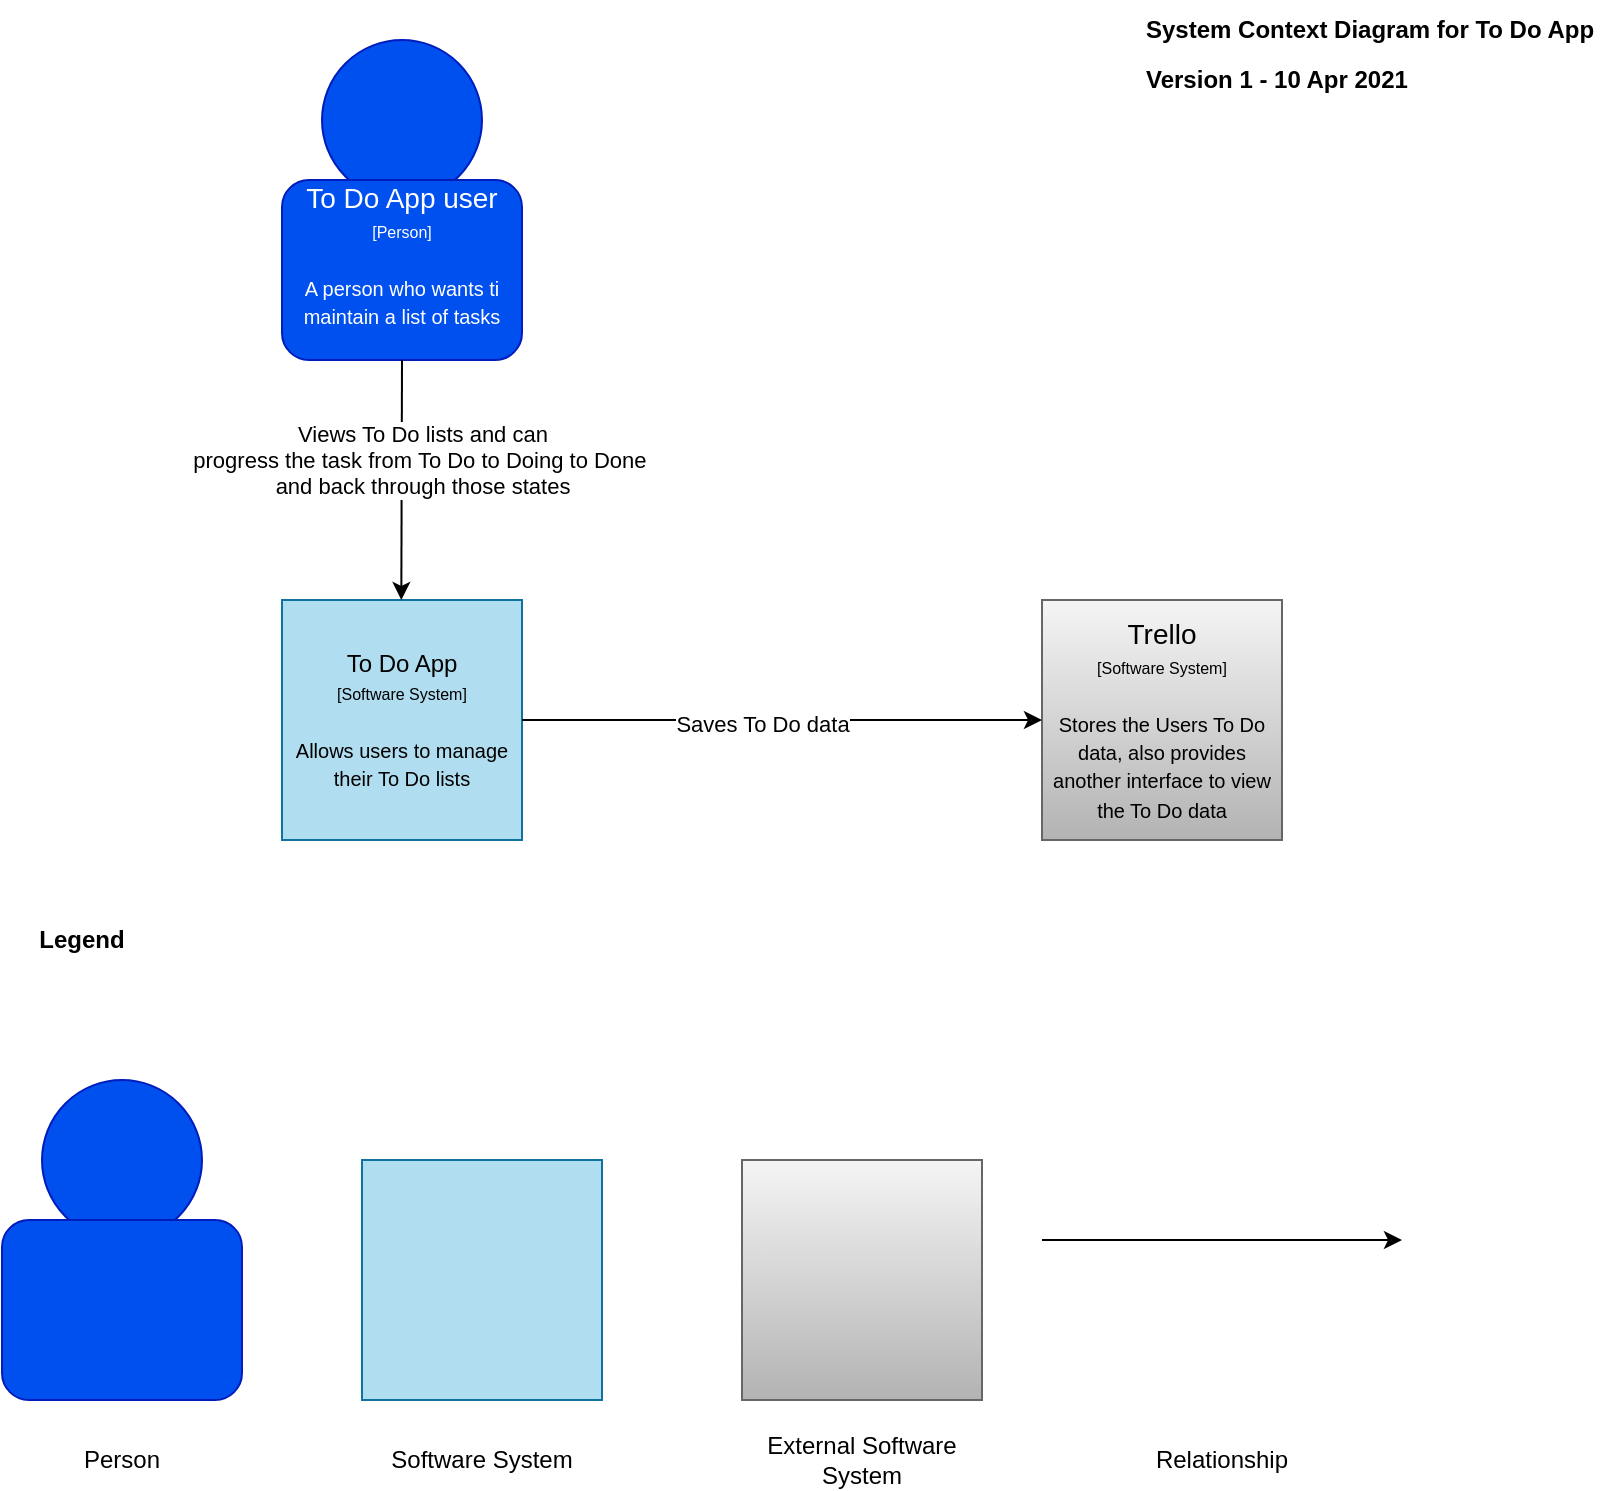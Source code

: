 <mxfile version="14.5.7" type="device"><diagram id="WlQPiokmHgDw5xE-t6En" name="Page-1"><mxGraphModel dx="1422" dy="762" grid="1" gridSize="10" guides="1" tooltips="1" connect="1" arrows="1" fold="1" page="1" pageScale="1" pageWidth="850" pageHeight="1100" math="0" shadow="0"><root><mxCell id="0"/><mxCell id="1" parent="0"/><mxCell id="iCao1TbZfcL4cpZRIQeB-3" value="" style="ellipse;whiteSpace=wrap;html=1;aspect=fixed;fillColor=#0050ef;strokeColor=#001DBC;fontColor=#ffffff;" parent="1" vertex="1"><mxGeometry x="180" y="40" width="80" height="80" as="geometry"/></mxCell><mxCell id="iCao1TbZfcL4cpZRIQeB-4" value="&lt;font&gt;&lt;span style=&quot;font-size: 14px&quot;&gt;To Do App user&lt;/span&gt;&lt;br&gt;&lt;font&gt;&lt;font style=&quot;font-size: 8px&quot;&gt;[Person]&lt;/font&gt;&lt;br&gt;&lt;br&gt;&lt;span style=&quot;font-size: 10px&quot;&gt;A person who wants ti maintain a list of tasks&lt;/span&gt;&lt;br&gt;&lt;br&gt;&lt;/font&gt;&lt;/font&gt;" style="rounded=1;whiteSpace=wrap;html=1;fillColor=#0050ef;strokeColor=#001DBC;fontColor=#ffffff;" parent="1" vertex="1"><mxGeometry x="160" y="110" width="120" height="90" as="geometry"/></mxCell><mxCell id="iCao1TbZfcL4cpZRIQeB-5" value="To Do App&lt;br&gt;&lt;font&gt;&lt;font style=&quot;font-size: 8px&quot;&gt;[Software System]&lt;/font&gt;&lt;br&gt;&lt;br&gt;&lt;span style=&quot;font-size: 10px&quot;&gt;Allows users to manage their To Do lists&lt;/span&gt;&lt;br&gt;&lt;/font&gt;" style="rounded=0;whiteSpace=wrap;html=1;fillColor=#b1ddf0;strokeColor=#10739e;" parent="1" vertex="1"><mxGeometry x="160" y="320" width="120" height="120" as="geometry"/></mxCell><mxCell id="iCao1TbZfcL4cpZRIQeB-6" value="" style="endArrow=classic;html=1;exitX=0.5;exitY=1;exitDx=0;exitDy=0;entryX=0.5;entryY=0;entryDx=0;entryDy=0;" parent="1" source="iCao1TbZfcL4cpZRIQeB-4" edge="1"><mxGeometry relative="1" as="geometry"><mxPoint x="219.66" y="210" as="sourcePoint"/><mxPoint x="219.66" y="320" as="targetPoint"/></mxGeometry></mxCell><mxCell id="iCao1TbZfcL4cpZRIQeB-7" value="Views To Do lists and can &lt;br&gt;progress the task from To Do to Doing to Done&amp;nbsp;&lt;br&gt;and back through those states" style="edgeLabel;resizable=0;html=1;align=center;verticalAlign=middle;resizeHeight=1;" parent="iCao1TbZfcL4cpZRIQeB-6" connectable="0" vertex="1"><mxGeometry relative="1" as="geometry"><mxPoint x="10.17" y="-10.0" as="offset"/></mxGeometry></mxCell><mxCell id="iCao1TbZfcL4cpZRIQeB-8" value="&lt;font&gt;&lt;font style=&quot;font-size: 14px&quot;&gt;Trello&lt;/font&gt;&lt;br&gt;&lt;font&gt;&lt;span style=&quot;font-size: 8px&quot;&gt;[Software System]&lt;br&gt;&lt;/span&gt;&lt;br&gt;&lt;font style=&quot;font-size: 10px&quot;&gt;Stores the Users To Do data, also provides another interface to view the To Do data&lt;/font&gt;&lt;br&gt;&lt;/font&gt;&lt;/font&gt;" style="rounded=0;whiteSpace=wrap;html=1;gradientColor=#b3b3b3;fillColor=#f5f5f5;strokeColor=#666666;" parent="1" vertex="1"><mxGeometry x="540" y="320" width="120" height="120" as="geometry"/></mxCell><mxCell id="iCao1TbZfcL4cpZRIQeB-9" value="" style="endArrow=classic;html=1;exitX=1;exitY=0.5;exitDx=0;exitDy=0;" parent="1" source="iCao1TbZfcL4cpZRIQeB-5" edge="1"><mxGeometry relative="1" as="geometry"><mxPoint x="280" y="230" as="sourcePoint"/><mxPoint x="540" y="380" as="targetPoint"/><Array as="points"/></mxGeometry></mxCell><mxCell id="iCao1TbZfcL4cpZRIQeB-11" value="Saves To Do data &lt;br&gt;" style="edgeLabel;html=1;align=center;verticalAlign=middle;resizable=0;points=[];" parent="iCao1TbZfcL4cpZRIQeB-9" vertex="1" connectable="0"><mxGeometry x="-0.382" y="-2" relative="1" as="geometry"><mxPoint x="39.31" as="offset"/></mxGeometry></mxCell><mxCell id="dJXqXdoOe9wGC_ipLoHe-1" value="" style="ellipse;whiteSpace=wrap;html=1;aspect=fixed;fillColor=#0050ef;strokeColor=#001DBC;fontColor=#ffffff;" parent="1" vertex="1"><mxGeometry x="40" y="560" width="80" height="80" as="geometry"/></mxCell><mxCell id="dJXqXdoOe9wGC_ipLoHe-2" value="&lt;font&gt;&lt;font&gt;&lt;br&gt;&lt;/font&gt;&lt;/font&gt;" style="rounded=1;whiteSpace=wrap;html=1;fillColor=#0050ef;strokeColor=#001DBC;fontColor=#ffffff;" parent="1" vertex="1"><mxGeometry x="20" y="630" width="120" height="90" as="geometry"/></mxCell><mxCell id="dJXqXdoOe9wGC_ipLoHe-3" value="Person" style="text;html=1;strokeColor=none;fillColor=none;align=center;verticalAlign=middle;whiteSpace=wrap;rounded=0;" parent="1" vertex="1"><mxGeometry x="60" y="740" width="40" height="20" as="geometry"/></mxCell><mxCell id="dJXqXdoOe9wGC_ipLoHe-4" value="&lt;font&gt;&lt;br&gt;&lt;/font&gt;" style="rounded=0;whiteSpace=wrap;html=1;fillColor=#b1ddf0;strokeColor=#10739e;" parent="1" vertex="1"><mxGeometry x="200" y="600" width="120" height="120" as="geometry"/></mxCell><mxCell id="dJXqXdoOe9wGC_ipLoHe-5" value="&lt;font&gt;&lt;font&gt;&lt;br&gt;&lt;/font&gt;&lt;/font&gt;" style="rounded=0;whiteSpace=wrap;html=1;gradientColor=#b3b3b3;fillColor=#f5f5f5;strokeColor=#666666;" parent="1" vertex="1"><mxGeometry x="390" y="600" width="120" height="120" as="geometry"/></mxCell><mxCell id="dJXqXdoOe9wGC_ipLoHe-7" value="External Software &lt;br&gt;System" style="text;html=1;strokeColor=none;fillColor=none;align=center;verticalAlign=middle;whiteSpace=wrap;rounded=0;" parent="1" vertex="1"><mxGeometry x="390" y="740" width="120" height="20" as="geometry"/></mxCell><mxCell id="dJXqXdoOe9wGC_ipLoHe-8" value="Software&amp;nbsp;System" style="text;html=1;strokeColor=none;fillColor=none;align=center;verticalAlign=middle;whiteSpace=wrap;rounded=0;" parent="1" vertex="1"><mxGeometry x="200" y="740" width="120" height="20" as="geometry"/></mxCell><mxCell id="dJXqXdoOe9wGC_ipLoHe-10" value="" style="endArrow=classic;html=1;exitX=1;exitY=0.5;exitDx=0;exitDy=0;" parent="1" edge="1"><mxGeometry relative="1" as="geometry"><mxPoint x="540" y="640" as="sourcePoint"/><mxPoint x="720" y="640" as="targetPoint"/><Array as="points"><mxPoint x="720" y="640"/></Array></mxGeometry></mxCell><mxCell id="dJXqXdoOe9wGC_ipLoHe-13" value="Relationship" style="text;html=1;strokeColor=none;fillColor=none;align=center;verticalAlign=middle;whiteSpace=wrap;rounded=0;" parent="1" vertex="1"><mxGeometry x="570" y="740" width="120" height="20" as="geometry"/></mxCell><mxCell id="z_E2vzXOuI20tFFNBbfL-3" value="System Context Diagram for To Do App" style="text;html=1;strokeColor=none;fillColor=none;align=left;verticalAlign=middle;whiteSpace=wrap;rounded=0;fontStyle=1" parent="1" vertex="1"><mxGeometry x="590" y="20" width="240" height="30" as="geometry"/></mxCell><mxCell id="z_E2vzXOuI20tFFNBbfL-4" value="Version 1 - 10 Apr 2021" style="text;html=1;strokeColor=none;fillColor=none;align=left;verticalAlign=middle;whiteSpace=wrap;rounded=0;fontStyle=1" parent="1" vertex="1"><mxGeometry x="590" y="50" width="220" height="20" as="geometry"/></mxCell><mxCell id="dlr98qqvt_dCDxS4f4NG-1" value="Legend" style="text;html=1;strokeColor=none;fillColor=none;align=center;verticalAlign=middle;whiteSpace=wrap;rounded=0;dashed=1;opacity=10;fontStyle=1" vertex="1" parent="1"><mxGeometry x="40" y="480" width="40" height="20" as="geometry"/></mxCell></root></mxGraphModel></diagram></mxfile>